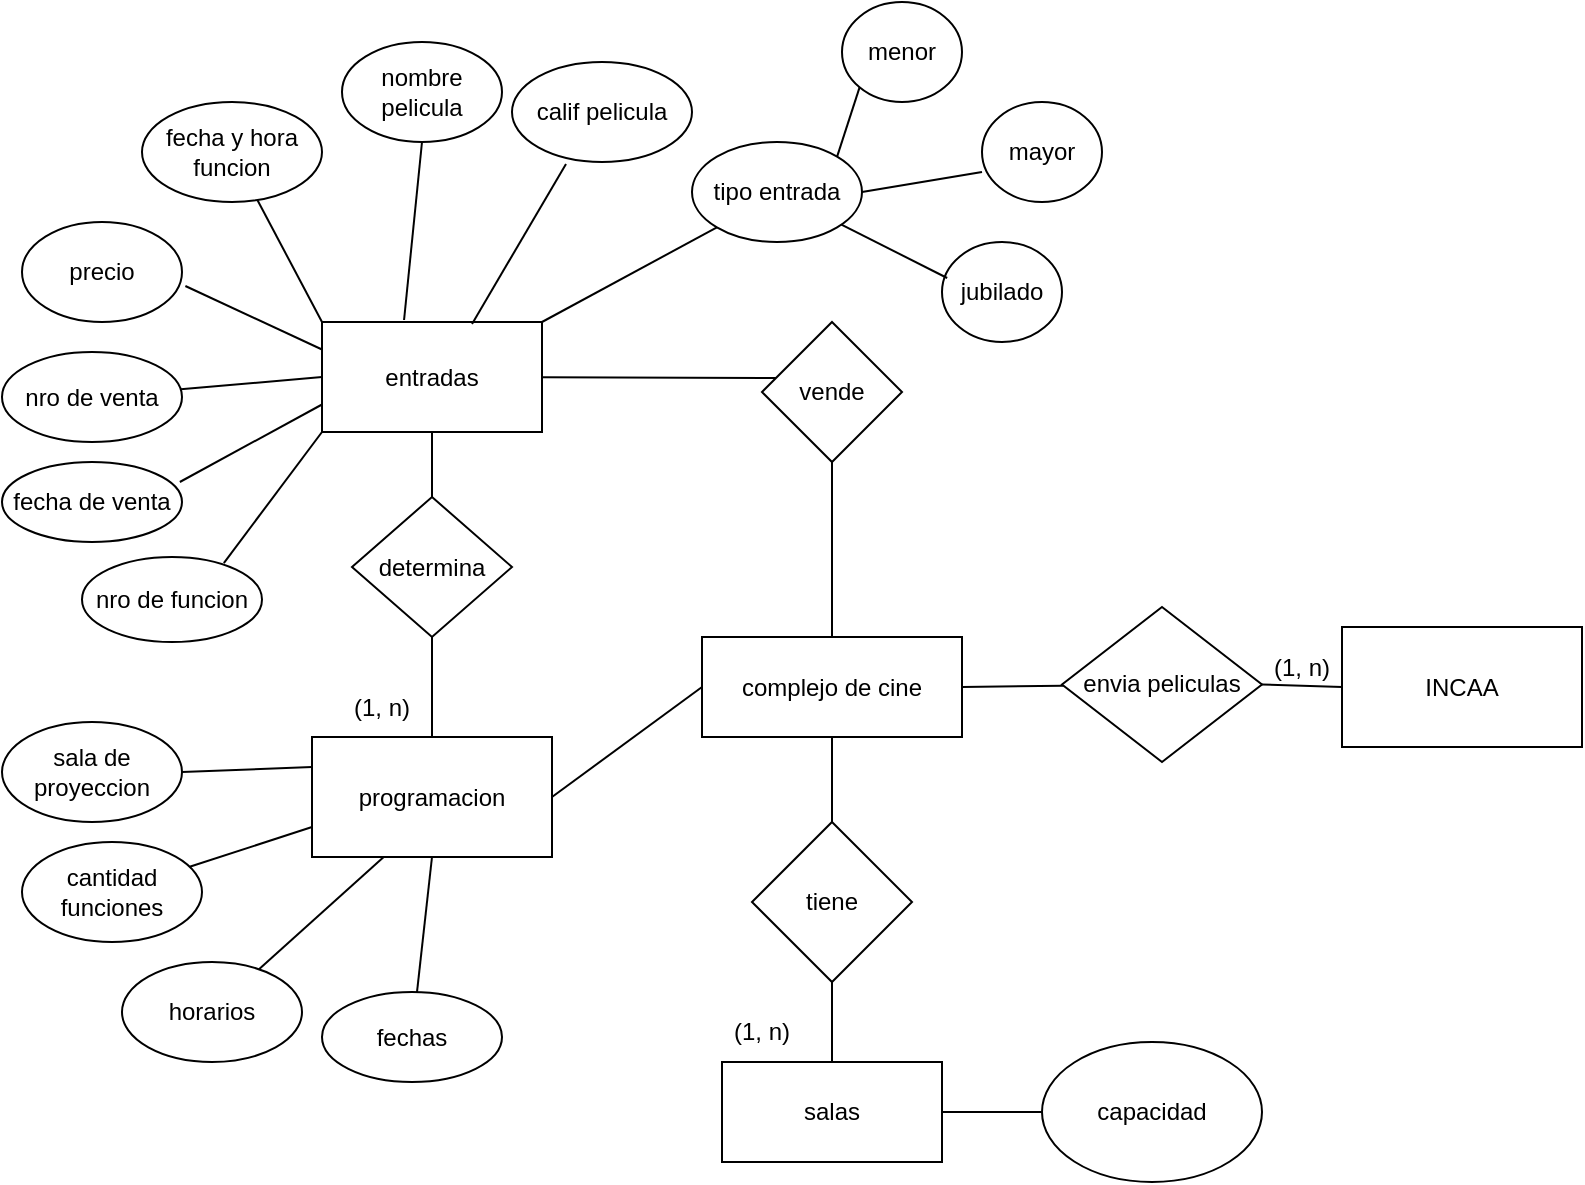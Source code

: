 <mxfile version="20.4.1" type="github"><diagram id="uySfKmizYq0O88hCPu3J" name="Page-1"><mxGraphModel dx="1157" dy="637" grid="1" gridSize="10" guides="1" tooltips="1" connect="1" arrows="1" fold="1" page="1" pageScale="1" pageWidth="850" pageHeight="1100" math="0" shadow="0"><root><mxCell id="0"/><mxCell id="1" parent="0"/><mxCell id="XnBCjpANn_4qYQBJYie5-1" value="complejo de cine" style="rounded=0;whiteSpace=wrap;html=1;" vertex="1" parent="1"><mxGeometry x="360" y="377.5" width="130" height="50" as="geometry"/></mxCell><mxCell id="XnBCjpANn_4qYQBJYie5-2" value="" style="endArrow=none;html=1;rounded=0;exitX=1;exitY=0.5;exitDx=0;exitDy=0;" edge="1" parent="1" source="XnBCjpANn_4qYQBJYie5-1" target="XnBCjpANn_4qYQBJYie5-13"><mxGeometry width="50" height="50" relative="1" as="geometry"><mxPoint x="490" y="364.5" as="sourcePoint"/><mxPoint x="550" y="364.5" as="targetPoint"/><Array as="points"/></mxGeometry></mxCell><mxCell id="XnBCjpANn_4qYQBJYie5-6" value="" style="endArrow=none;html=1;rounded=0;exitX=0.5;exitY=0;exitDx=0;exitDy=0;entryX=0.5;entryY=1;entryDx=0;entryDy=0;" edge="1" parent="1" source="XnBCjpANn_4qYQBJYie5-7" target="XnBCjpANn_4qYQBJYie5-5"><mxGeometry width="50" height="50" relative="1" as="geometry"><mxPoint x="404.5" y="600" as="sourcePoint"/><mxPoint x="404.5" y="540" as="targetPoint"/></mxGeometry></mxCell><mxCell id="XnBCjpANn_4qYQBJYie5-7" value="salas" style="rounded=0;whiteSpace=wrap;html=1;" vertex="1" parent="1"><mxGeometry x="370" y="590" width="110" height="50" as="geometry"/></mxCell><mxCell id="XnBCjpANn_4qYQBJYie5-9" value="(1, n)" style="text;html=1;strokeColor=none;fillColor=none;align=center;verticalAlign=middle;whiteSpace=wrap;rounded=0;" vertex="1" parent="1"><mxGeometry x="360" y="560" width="60" height="30" as="geometry"/></mxCell><mxCell id="XnBCjpANn_4qYQBJYie5-11" value="capacidad" style="ellipse;whiteSpace=wrap;html=1;" vertex="1" parent="1"><mxGeometry x="530" y="580" width="110" height="70" as="geometry"/></mxCell><mxCell id="XnBCjpANn_4qYQBJYie5-13" value="envia peliculas" style="rhombus;whiteSpace=wrap;html=1;" vertex="1" parent="1"><mxGeometry x="540" y="362.5" width="100" height="77.5" as="geometry"/></mxCell><mxCell id="XnBCjpANn_4qYQBJYie5-14" value="" style="endArrow=none;html=1;rounded=0;exitX=1;exitY=0.5;exitDx=0;exitDy=0;entryX=0;entryY=0.5;entryDx=0;entryDy=0;" edge="1" parent="1" source="XnBCjpANn_4qYQBJYie5-13" target="XnBCjpANn_4qYQBJYie5-15"><mxGeometry width="50" height="50" relative="1" as="geometry"><mxPoint x="640" y="370" as="sourcePoint"/><mxPoint x="670" y="403" as="targetPoint"/></mxGeometry></mxCell><mxCell id="XnBCjpANn_4qYQBJYie5-15" value="INCAA" style="rounded=0;whiteSpace=wrap;html=1;" vertex="1" parent="1"><mxGeometry x="680" y="372.5" width="120" height="60" as="geometry"/></mxCell><mxCell id="XnBCjpANn_4qYQBJYie5-16" value="" style="endArrow=none;html=1;rounded=0;exitX=0;exitY=0.5;exitDx=0;exitDy=0;entryX=1;entryY=0.5;entryDx=0;entryDy=0;" edge="1" parent="1" source="XnBCjpANn_4qYQBJYie5-1" target="XnBCjpANn_4qYQBJYie5-27"><mxGeometry width="50" height="50" relative="1" as="geometry"><mxPoint x="330" y="370" as="sourcePoint"/><mxPoint x="238.972" y="392.628" as="targetPoint"/></mxGeometry></mxCell><mxCell id="XnBCjpANn_4qYQBJYie5-18" value="" style="endArrow=none;html=1;rounded=0;exitX=0.308;exitY=0.983;exitDx=0;exitDy=0;exitPerimeter=0;" edge="1" parent="1" source="XnBCjpANn_4qYQBJYie5-27" target="XnBCjpANn_4qYQBJYie5-19"><mxGeometry width="50" height="50" relative="1" as="geometry"><mxPoint x="149.04" y="434" as="sourcePoint"/><mxPoint x="140" y="430" as="targetPoint"/></mxGeometry></mxCell><mxCell id="XnBCjpANn_4qYQBJYie5-19" value="horarios" style="ellipse;whiteSpace=wrap;html=1;" vertex="1" parent="1"><mxGeometry x="70" y="540" width="90" height="50" as="geometry"/></mxCell><mxCell id="XnBCjpANn_4qYQBJYie5-20" value="" style="endArrow=none;html=1;rounded=0;exitX=0.5;exitY=1;exitDx=0;exitDy=0;" edge="1" parent="1" source="XnBCjpANn_4qYQBJYie5-27" target="XnBCjpANn_4qYQBJYie5-21"><mxGeometry width="50" height="50" relative="1" as="geometry"><mxPoint x="171" y="443.04" as="sourcePoint"/><mxPoint x="160" y="480" as="targetPoint"/></mxGeometry></mxCell><mxCell id="XnBCjpANn_4qYQBJYie5-21" value="fechas" style="ellipse;whiteSpace=wrap;html=1;" vertex="1" parent="1"><mxGeometry x="170" y="555" width="90" height="45" as="geometry"/></mxCell><mxCell id="XnBCjpANn_4qYQBJYie5-22" value="" style="endArrow=none;html=1;rounded=0;exitX=0;exitY=0.75;exitDx=0;exitDy=0;" edge="1" parent="1" source="XnBCjpANn_4qYQBJYie5-27" target="XnBCjpANn_4qYQBJYie5-23"><mxGeometry width="50" height="50" relative="1" as="geometry"><mxPoint x="121.883" y="390.059" as="sourcePoint"/><mxPoint x="130" y="375" as="targetPoint"/><Array as="points"/></mxGeometry></mxCell><mxCell id="XnBCjpANn_4qYQBJYie5-23" value="cantidad funciones" style="ellipse;whiteSpace=wrap;html=1;" vertex="1" parent="1"><mxGeometry x="20" y="480" width="90" height="50" as="geometry"/></mxCell><mxCell id="XnBCjpANn_4qYQBJYie5-25" value="" style="endArrow=none;html=1;rounded=0;exitX=0.1;exitY=0.4;exitDx=0;exitDy=0;exitPerimeter=0;" edge="1" parent="1" source="XnBCjpANn_4qYQBJYie5-29" target="XnBCjpANn_4qYQBJYie5-28"><mxGeometry width="50" height="50" relative="1" as="geometry"><mxPoint x="340" y="330" as="sourcePoint"/><mxPoint x="310" y="310" as="targetPoint"/></mxGeometry></mxCell><mxCell id="XnBCjpANn_4qYQBJYie5-27" value="programacion" style="rounded=0;whiteSpace=wrap;html=1;" vertex="1" parent="1"><mxGeometry x="165" y="427.5" width="120" height="60" as="geometry"/></mxCell><mxCell id="XnBCjpANn_4qYQBJYie5-28" value="entradas" style="rounded=0;whiteSpace=wrap;html=1;" vertex="1" parent="1"><mxGeometry x="170" y="220" width="110" height="55" as="geometry"/></mxCell><mxCell id="XnBCjpANn_4qYQBJYie5-29" value="vende" style="rhombus;whiteSpace=wrap;html=1;" vertex="1" parent="1"><mxGeometry x="390" y="220" width="70" height="70" as="geometry"/></mxCell><mxCell id="XnBCjpANn_4qYQBJYie5-30" value="" style="endArrow=none;html=1;rounded=0;startArrow=none;entryX=0.5;entryY=1;entryDx=0;entryDy=0;" edge="1" parent="1" source="XnBCjpANn_4qYQBJYie5-5" target="XnBCjpANn_4qYQBJYie5-1"><mxGeometry width="50" height="50" relative="1" as="geometry"><mxPoint x="360" y="520" as="sourcePoint"/><mxPoint x="410" y="470" as="targetPoint"/></mxGeometry></mxCell><mxCell id="XnBCjpANn_4qYQBJYie5-5" value="tiene" style="rhombus;whiteSpace=wrap;html=1;" vertex="1" parent="1"><mxGeometry x="385" y="470" width="80" height="80" as="geometry"/></mxCell><mxCell id="XnBCjpANn_4qYQBJYie5-34" value="" style="endArrow=none;html=1;rounded=0;entryX=0.5;entryY=0;entryDx=0;entryDy=0;exitX=0.5;exitY=1;exitDx=0;exitDy=0;" edge="1" parent="1" source="XnBCjpANn_4qYQBJYie5-29" target="XnBCjpANn_4qYQBJYie5-1"><mxGeometry width="50" height="50" relative="1" as="geometry"><mxPoint x="390" y="360" as="sourcePoint"/><mxPoint x="440" y="310" as="targetPoint"/></mxGeometry></mxCell><mxCell id="XnBCjpANn_4qYQBJYie5-37" value="" style="endArrow=none;html=1;rounded=0;exitX=0;exitY=0.5;exitDx=0;exitDy=0;" edge="1" parent="1" source="XnBCjpANn_4qYQBJYie5-28" target="XnBCjpANn_4qYQBJYie5-38"><mxGeometry width="50" height="50" relative="1" as="geometry"><mxPoint x="120" y="290" as="sourcePoint"/><mxPoint x="180" y="280" as="targetPoint"/></mxGeometry></mxCell><mxCell id="XnBCjpANn_4qYQBJYie5-38" value="nro de venta" style="ellipse;whiteSpace=wrap;html=1;" vertex="1" parent="1"><mxGeometry x="10" y="235" width="90" height="45" as="geometry"/></mxCell><mxCell id="XnBCjpANn_4qYQBJYie5-39" value="fecha de venta" style="ellipse;whiteSpace=wrap;html=1;" vertex="1" parent="1"><mxGeometry x="10" y="290" width="90" height="40" as="geometry"/></mxCell><mxCell id="XnBCjpANn_4qYQBJYie5-40" value="nro de funcion" style="ellipse;whiteSpace=wrap;html=1;" vertex="1" parent="1"><mxGeometry x="50" y="337.5" width="90" height="42.5" as="geometry"/></mxCell><mxCell id="XnBCjpANn_4qYQBJYie5-41" value="sala de proyeccion" style="ellipse;whiteSpace=wrap;html=1;" vertex="1" parent="1"><mxGeometry x="10" y="420" width="90" height="50" as="geometry"/></mxCell><mxCell id="XnBCjpANn_4qYQBJYie5-42" value="precio" style="ellipse;whiteSpace=wrap;html=1;" vertex="1" parent="1"><mxGeometry x="20" y="170" width="80" height="50" as="geometry"/></mxCell><mxCell id="XnBCjpANn_4qYQBJYie5-43" value="fecha y hora funcion" style="ellipse;whiteSpace=wrap;html=1;" vertex="1" parent="1"><mxGeometry x="80" y="110" width="90" height="50" as="geometry"/></mxCell><mxCell id="XnBCjpANn_4qYQBJYie5-44" value="nombre pelicula" style="ellipse;whiteSpace=wrap;html=1;" vertex="1" parent="1"><mxGeometry x="180" y="80" width="80" height="50" as="geometry"/></mxCell><mxCell id="XnBCjpANn_4qYQBJYie5-45" value="tipo entrada" style="ellipse;whiteSpace=wrap;html=1;" vertex="1" parent="1"><mxGeometry x="355" y="130" width="85" height="50" as="geometry"/></mxCell><mxCell id="XnBCjpANn_4qYQBJYie5-47" value="" style="endArrow=none;html=1;rounded=0;entryX=0;entryY=1;entryDx=0;entryDy=0;exitX=0.788;exitY=0.071;exitDx=0;exitDy=0;exitPerimeter=0;" edge="1" parent="1" source="XnBCjpANn_4qYQBJYie5-40" target="XnBCjpANn_4qYQBJYie5-28"><mxGeometry width="50" height="50" relative="1" as="geometry"><mxPoint x="130" y="320" as="sourcePoint"/><mxPoint x="170" y="330" as="targetPoint"/></mxGeometry></mxCell><mxCell id="XnBCjpANn_4qYQBJYie5-50" value="mayor " style="ellipse;whiteSpace=wrap;html=1;" vertex="1" parent="1"><mxGeometry x="500" y="110" width="60" height="50" as="geometry"/></mxCell><mxCell id="XnBCjpANn_4qYQBJYie5-51" value="menor" style="ellipse;whiteSpace=wrap;html=1;" vertex="1" parent="1"><mxGeometry x="430" y="60" width="60" height="50" as="geometry"/></mxCell><mxCell id="XnBCjpANn_4qYQBJYie5-52" value="jubilado" style="ellipse;whiteSpace=wrap;html=1;" vertex="1" parent="1"><mxGeometry x="480" y="180" width="60" height="50" as="geometry"/></mxCell><mxCell id="XnBCjpANn_4qYQBJYie5-53" value="" style="endArrow=none;html=1;rounded=0;entryX=0.5;entryY=1;entryDx=0;entryDy=0;exitX=0.373;exitY=-0.018;exitDx=0;exitDy=0;exitPerimeter=0;" edge="1" parent="1" source="XnBCjpANn_4qYQBJYie5-28" target="XnBCjpANn_4qYQBJYie5-44"><mxGeometry width="50" height="50" relative="1" as="geometry"><mxPoint x="230" y="250" as="sourcePoint"/><mxPoint x="260" y="220" as="targetPoint"/></mxGeometry></mxCell><mxCell id="XnBCjpANn_4qYQBJYie5-54" value="" style="endArrow=none;html=1;rounded=0;exitX=0;exitY=0;exitDx=0;exitDy=0;" edge="1" parent="1" source="XnBCjpANn_4qYQBJYie5-28" target="XnBCjpANn_4qYQBJYie5-43"><mxGeometry width="50" height="50" relative="1" as="geometry"><mxPoint x="140" y="280" as="sourcePoint"/><mxPoint x="190" y="230" as="targetPoint"/></mxGeometry></mxCell><mxCell id="XnBCjpANn_4qYQBJYie5-55" value="calif pelicula" style="ellipse;whiteSpace=wrap;html=1;" vertex="1" parent="1"><mxGeometry x="265" y="90" width="90" height="50" as="geometry"/></mxCell><mxCell id="XnBCjpANn_4qYQBJYie5-56" value="" style="endArrow=none;html=1;rounded=0;entryX=0.3;entryY=1.02;entryDx=0;entryDy=0;exitX=0.682;exitY=0.018;exitDx=0;exitDy=0;exitPerimeter=0;entryPerimeter=0;" edge="1" parent="1" source="XnBCjpANn_4qYQBJYie5-28" target="XnBCjpANn_4qYQBJYie5-55"><mxGeometry width="50" height="50" relative="1" as="geometry"><mxPoint x="260" y="260" as="sourcePoint"/><mxPoint x="305" y="190" as="targetPoint"/></mxGeometry></mxCell><mxCell id="XnBCjpANn_4qYQBJYie5-57" value="" style="endArrow=none;html=1;rounded=0;entryX=0;entryY=1;entryDx=0;entryDy=0;exitX=1;exitY=0;exitDx=0;exitDy=0;" edge="1" parent="1" source="XnBCjpANn_4qYQBJYie5-28" target="XnBCjpANn_4qYQBJYie5-45"><mxGeometry width="50" height="50" relative="1" as="geometry"><mxPoint x="265.02" y="280.99" as="sourcePoint"/><mxPoint x="315" y="200" as="targetPoint"/><Array as="points"/></mxGeometry></mxCell><mxCell id="XnBCjpANn_4qYQBJYie5-58" value="" style="endArrow=none;html=1;rounded=0;entryX=1.021;entryY=0.64;entryDx=0;entryDy=0;entryPerimeter=0;exitX=0;exitY=0.25;exitDx=0;exitDy=0;" edge="1" parent="1" source="XnBCjpANn_4qYQBJYie5-28" target="XnBCjpANn_4qYQBJYie5-42"><mxGeometry width="50" height="50" relative="1" as="geometry"><mxPoint x="95" y="280" as="sourcePoint"/><mxPoint x="145" y="230" as="targetPoint"/></mxGeometry></mxCell><mxCell id="XnBCjpANn_4qYQBJYie5-61" value="" style="endArrow=none;html=1;rounded=0;entryX=0.043;entryY=0.36;entryDx=0;entryDy=0;entryPerimeter=0;" edge="1" parent="1" source="XnBCjpANn_4qYQBJYie5-45" target="XnBCjpANn_4qYQBJYie5-52"><mxGeometry width="50" height="50" relative="1" as="geometry"><mxPoint x="430" y="230" as="sourcePoint"/><mxPoint x="480" y="180" as="targetPoint"/></mxGeometry></mxCell><mxCell id="XnBCjpANn_4qYQBJYie5-64" value="" style="endArrow=none;html=1;rounded=0;entryX=0;entryY=0.5;entryDx=0;entryDy=0;exitX=1;exitY=0.5;exitDx=0;exitDy=0;" edge="1" parent="1" source="XnBCjpANn_4qYQBJYie5-7" target="XnBCjpANn_4qYQBJYie5-11"><mxGeometry width="50" height="50" relative="1" as="geometry"><mxPoint x="490" y="550" as="sourcePoint"/><mxPoint x="540" y="500" as="targetPoint"/></mxGeometry></mxCell><mxCell id="XnBCjpANn_4qYQBJYie5-66" value="(1, n)" style="text;html=1;strokeColor=none;fillColor=none;align=center;verticalAlign=middle;whiteSpace=wrap;rounded=0;" vertex="1" parent="1"><mxGeometry x="630" y="377.5" width="60" height="30" as="geometry"/></mxCell><mxCell id="XnBCjpANn_4qYQBJYie5-67" value="determina" style="rhombus;whiteSpace=wrap;html=1;" vertex="1" parent="1"><mxGeometry x="185" y="307.5" width="80" height="70" as="geometry"/></mxCell><mxCell id="XnBCjpANn_4qYQBJYie5-69" value="" style="endArrow=none;html=1;rounded=0;entryX=0.5;entryY=1;entryDx=0;entryDy=0;exitX=0.5;exitY=0;exitDx=0;exitDy=0;" edge="1" parent="1" source="XnBCjpANn_4qYQBJYie5-67" target="XnBCjpANn_4qYQBJYie5-28"><mxGeometry width="50" height="50" relative="1" as="geometry"><mxPoint x="290" y="370" as="sourcePoint"/><mxPoint x="340" y="320" as="targetPoint"/></mxGeometry></mxCell><mxCell id="XnBCjpANn_4qYQBJYie5-70" value="" style="endArrow=none;html=1;rounded=0;entryX=0.5;entryY=1;entryDx=0;entryDy=0;exitX=0.5;exitY=0;exitDx=0;exitDy=0;" edge="1" parent="1" source="XnBCjpANn_4qYQBJYie5-27" target="XnBCjpANn_4qYQBJYie5-67"><mxGeometry width="50" height="50" relative="1" as="geometry"><mxPoint x="220" y="422.5" as="sourcePoint"/><mxPoint x="270" y="372.5" as="targetPoint"/></mxGeometry></mxCell><mxCell id="XnBCjpANn_4qYQBJYie5-71" value="" style="endArrow=none;html=1;rounded=0;entryX=0;entryY=0.7;entryDx=0;entryDy=0;entryPerimeter=0;exitX=1;exitY=0.5;exitDx=0;exitDy=0;" edge="1" parent="1" source="XnBCjpANn_4qYQBJYie5-45" target="XnBCjpANn_4qYQBJYie5-50"><mxGeometry width="50" height="50" relative="1" as="geometry"><mxPoint x="440.003" y="149.999" as="sourcePoint"/><mxPoint x="528.39" y="159.34" as="targetPoint"/></mxGeometry></mxCell><mxCell id="XnBCjpANn_4qYQBJYie5-72" value="" style="endArrow=none;html=1;rounded=0;exitX=1;exitY=0;exitDx=0;exitDy=0;entryX=0;entryY=1;entryDx=0;entryDy=0;" edge="1" parent="1" source="XnBCjpANn_4qYQBJYie5-45" target="XnBCjpANn_4qYQBJYie5-51"><mxGeometry width="50" height="50" relative="1" as="geometry"><mxPoint x="444.623" y="178.659" as="sourcePoint"/><mxPoint x="460" y="130" as="targetPoint"/><Array as="points"/></mxGeometry></mxCell><mxCell id="XnBCjpANn_4qYQBJYie5-73" value="(1, n)" style="text;html=1;strokeColor=none;fillColor=none;align=center;verticalAlign=middle;whiteSpace=wrap;rounded=0;" vertex="1" parent="1"><mxGeometry x="170" y="397.5" width="60" height="30" as="geometry"/></mxCell><mxCell id="XnBCjpANn_4qYQBJYie5-75" value="" style="endArrow=none;html=1;rounded=0;entryX=0;entryY=0.75;entryDx=0;entryDy=0;exitX=0.988;exitY=0.25;exitDx=0;exitDy=0;exitPerimeter=0;" edge="1" parent="1" source="XnBCjpANn_4qYQBJYie5-39" target="XnBCjpANn_4qYQBJYie5-28"><mxGeometry width="50" height="50" relative="1" as="geometry"><mxPoint x="123.04" y="349.985" as="sourcePoint"/><mxPoint x="180" y="285" as="targetPoint"/></mxGeometry></mxCell><mxCell id="XnBCjpANn_4qYQBJYie5-76" value="" style="endArrow=none;html=1;rounded=0;exitX=1;exitY=0.5;exitDx=0;exitDy=0;entryX=0;entryY=0.25;entryDx=0;entryDy=0;" edge="1" parent="1" source="XnBCjpANn_4qYQBJYie5-41" target="XnBCjpANn_4qYQBJYie5-27"><mxGeometry width="50" height="50" relative="1" as="geometry"><mxPoint x="110" y="422.5" as="sourcePoint"/><mxPoint x="160" y="372.5" as="targetPoint"/></mxGeometry></mxCell></root></mxGraphModel></diagram></mxfile>